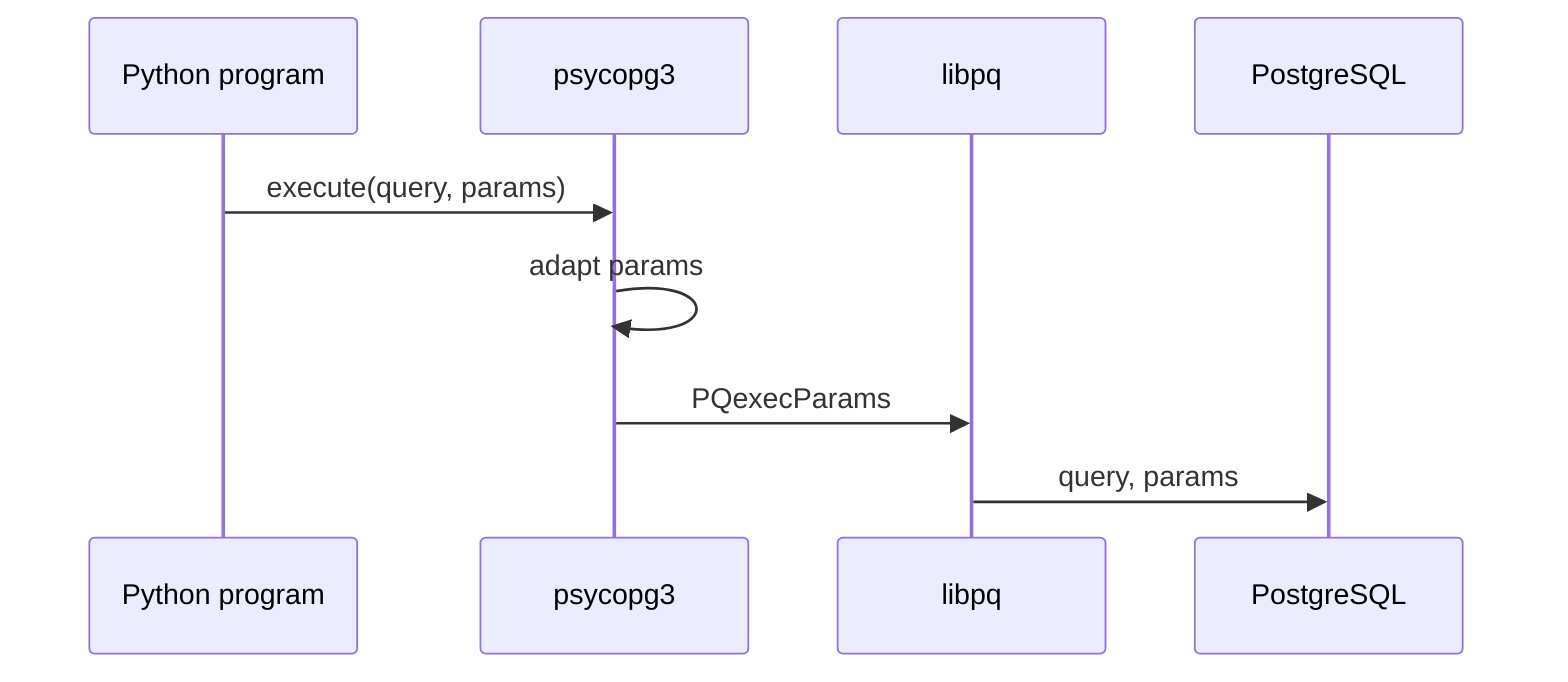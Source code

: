 sequenceDiagram
  Python program->>psycopg3: execute(query, params)
  psycopg3->>psycopg3: adapt params
  psycopg3->>libpq: PQexecParams
  libpq->>PostgreSQL: query, params